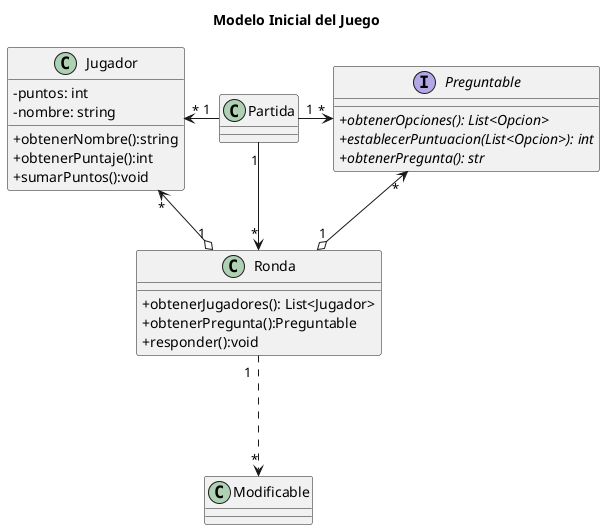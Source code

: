 @startuml
title Modelo Inicial del Juego
skinparam classAttributeIconSize 0

class Partida{
}


class Jugador{
    - puntos: int
    - nombre: string

    + obtenerNombre():string
    + obtenerPuntaje():int
    + sumarPuntos():void
}

interface Preguntable{
    + {abstract}obtenerOpciones(): List<Opcion>
    + {abstract}establecerPuntuacion(List<Opcion>): int
    + {abstract}obtenerPregunta(): str

}

class Ronda{
    ' - jugadores: List<Jugador>
    ' - pregunta: Preguntable

    + obtenerJugadores(): List<Jugador>
    + obtenerPregunta():Preguntable
    + responder():void
}

class Modificable{

}



Partida "1"-left->"*" Jugador

Partida "1"->"*" Preguntable

Partida "1" -down->"*" Ronda
Ronda "1  "-down..>"*" Modificable
Ronda "1" o-up->"*" Preguntable
Ronda "1" o-left->"*"Jugador


@enduml